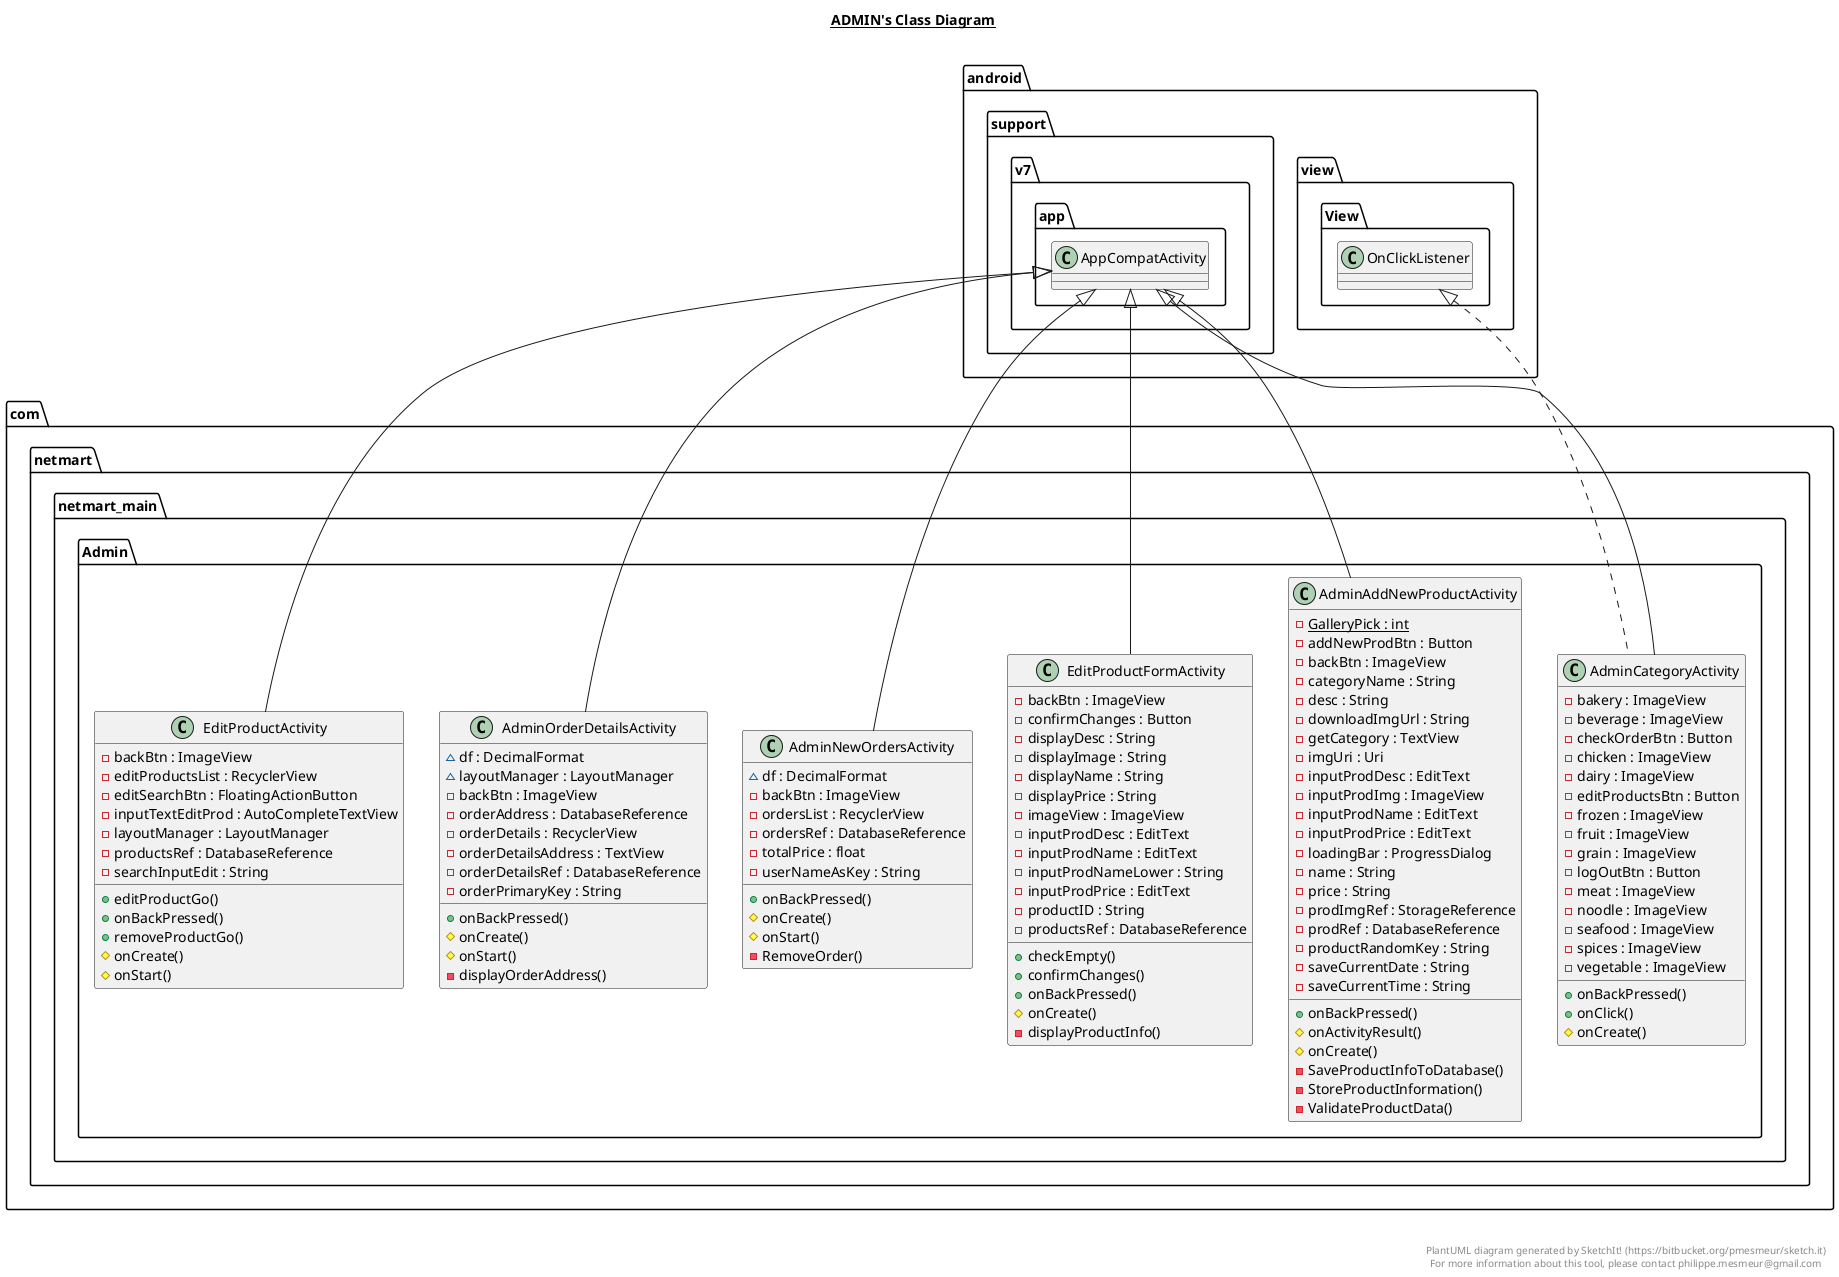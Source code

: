 @startuml

title __ADMIN's Class Diagram__\n

  namespace com.netmart.netmart_main {
    namespace Admin {
      class com.netmart.netmart_main.Admin.AdminAddNewProductActivity {
          {static} - GalleryPick : int
          - addNewProdBtn : Button
          - backBtn : ImageView
          - categoryName : String
          - desc : String
          - downloadImgUrl : String
          - getCategory : TextView
          - imgUri : Uri
          - inputProdDesc : EditText
          - inputProdImg : ImageView
          - inputProdName : EditText
          - inputProdPrice : EditText
          - loadingBar : ProgressDialog
          - name : String
          - price : String
          - prodImgRef : StorageReference
          - prodRef : DatabaseReference
          - productRandomKey : String
          - saveCurrentDate : String
          - saveCurrentTime : String
          + onBackPressed()
          # onActivityResult()
          # onCreate()
          - SaveProductInfoToDatabase()
          - StoreProductInformation()
          - ValidateProductData()
      }
    }
  }


  namespace com.netmart.netmart_main {
    namespace Admin {
      class com.netmart.netmart_main.Admin.AdminCategoryActivity {
          - bakery : ImageView
          - beverage : ImageView
          - checkOrderBtn : Button
          - chicken : ImageView
          - dairy : ImageView
          - editProductsBtn : Button
          - frozen : ImageView
          - fruit : ImageView
          - grain : ImageView
          - logOutBtn : Button
          - meat : ImageView
          - noodle : ImageView
          - seafood : ImageView
          - spices : ImageView
          - vegetable : ImageView
          + onBackPressed()
          + onClick()
          # onCreate()
      }
    }
  }


  namespace com.netmart.netmart_main {
    namespace Admin {
      class com.netmart.netmart_main.Admin.AdminNewOrdersActivity {
          ~ df : DecimalFormat
          - backBtn : ImageView
          - ordersList : RecyclerView
          - ordersRef : DatabaseReference
          - totalPrice : float
          - userNameAsKey : String
          + onBackPressed()
          # onCreate()
          # onStart()
          - RemoveOrder()
      }
    }
  }


  namespace com.netmart.netmart_main {
    namespace Admin {
      class com.netmart.netmart_main.Admin.AdminOrderDetailsActivity {
          ~ df : DecimalFormat
          ~ layoutManager : LayoutManager
          - backBtn : ImageView
          - orderAddress : DatabaseReference
          - orderDetails : RecyclerView
          - orderDetailsAddress : TextView
          - orderDetailsRef : DatabaseReference
          - orderPrimaryKey : String
          + onBackPressed()
          # onCreate()
          # onStart()
          - displayOrderAddress()
      }
    }
  }


  namespace com.netmart.netmart_main {
    namespace Admin {
      class com.netmart.netmart_main.Admin.EditProductActivity {
          - backBtn : ImageView
          - editProductsList : RecyclerView
          - editSearchBtn : FloatingActionButton
          - inputTextEditProd : AutoCompleteTextView
          - layoutManager : LayoutManager
          - productsRef : DatabaseReference
          - searchInputEdit : String
          + editProductGo()
          + onBackPressed()
          + removeProductGo()
          # onCreate()
          # onStart()
      }
    }
  }


  namespace com.netmart.netmart_main {
    namespace Admin {
      class com.netmart.netmart_main.Admin.EditProductFormActivity {
          - backBtn : ImageView
          - confirmChanges : Button
          - displayDesc : String
          - displayImage : String
          - displayName : String
          - displayPrice : String
          - imageView : ImageView
          - inputProdDesc : EditText
          - inputProdName : EditText
          - inputProdNameLower : String
          - inputProdPrice : EditText
          - productID : String
          - productsRef : DatabaseReference
          + checkEmpty()
          + confirmChanges()
          + onBackPressed()
          # onCreate()
          - displayProductInfo()
      }
    }
  }


  com.netmart.netmart_main.Admin.AdminAddNewProductActivity -up-|> android.support.v7.app.AppCompatActivity
  com.netmart.netmart_main.Admin.AdminCategoryActivity .up.|> android.view.View.OnClickListener
  com.netmart.netmart_main.Admin.AdminCategoryActivity -up-|> android.support.v7.app.AppCompatActivity
  com.netmart.netmart_main.Admin.AdminNewOrdersActivity -up-|> android.support.v7.app.AppCompatActivity
  com.netmart.netmart_main.Admin.AdminOrderDetailsActivity -up-|> android.support.v7.app.AppCompatActivity
  com.netmart.netmart_main.Admin.EditProductActivity -up-|> android.support.v7.app.AppCompatActivity
  com.netmart.netmart_main.Admin.EditProductFormActivity -up-|> android.support.v7.app.AppCompatActivity


right footer


PlantUML diagram generated by SketchIt! (https://bitbucket.org/pmesmeur/sketch.it)
For more information about this tool, please contact philippe.mesmeur@gmail.com
endfooter

@enduml
